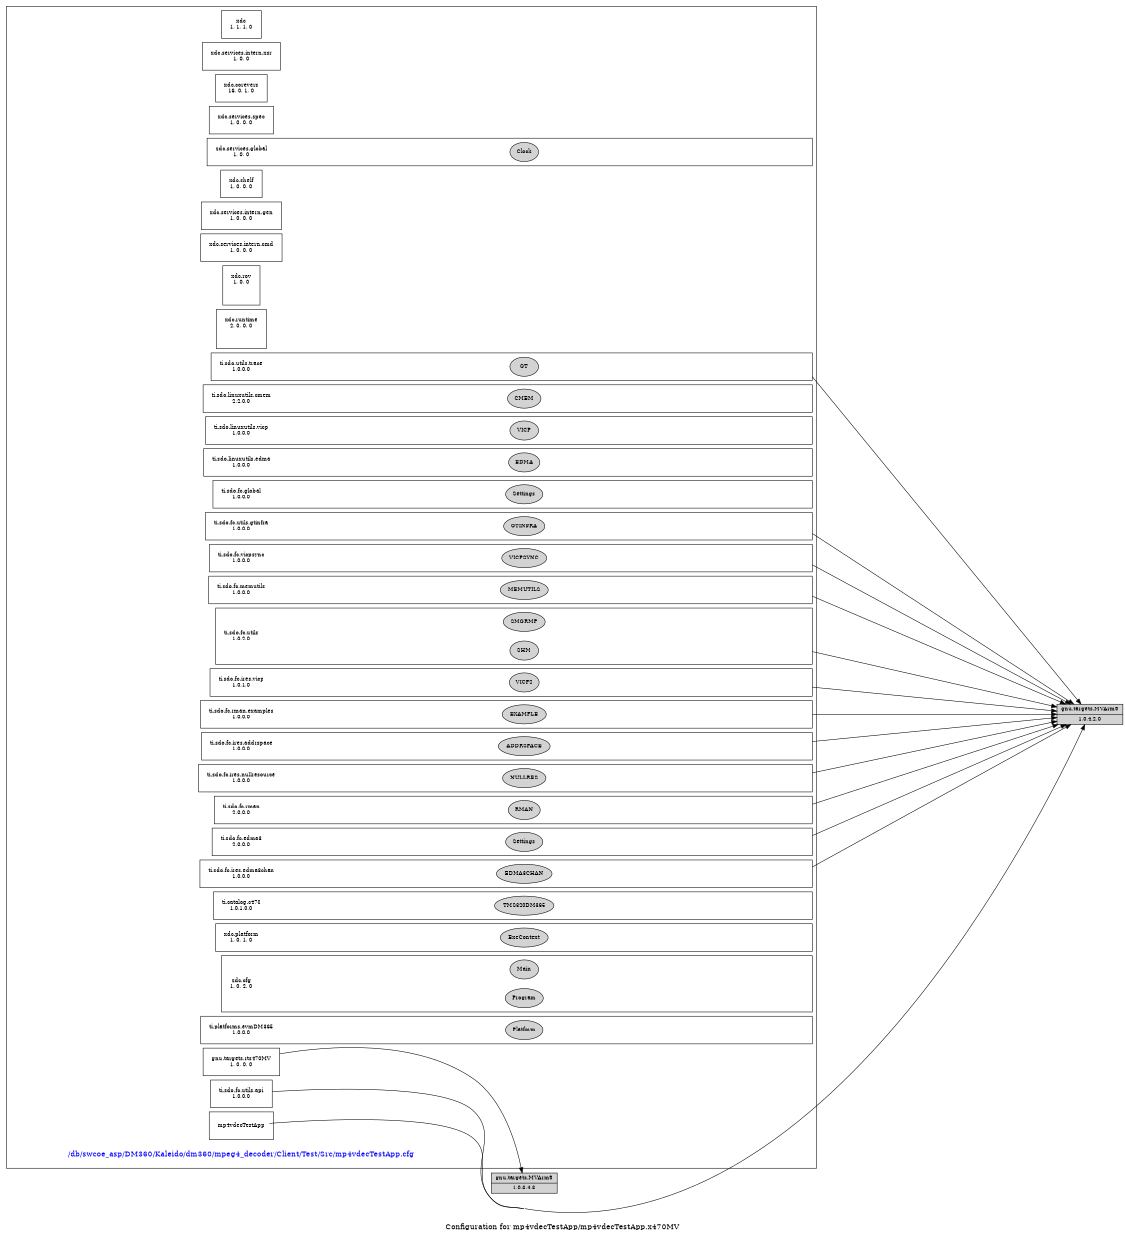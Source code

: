 digraph configuration {
    size="7.5,10";
    rankdir=LR;
    ranksep=".50 equally";
    concentrate=true;
    compound=true;
    label="\nConfiguration for mp4vdecTestApp/mp4vdecTestApp.x470MV"
  node [font=Helvetica, fontsize=14, fontcolor=black];  subgraph cluster0 {label=""; __cfg [label="/db/swcoe_asp/DM360/Kaleido/dm360/mpeg4_decoder/Client/Test/Src/mp4vdecTestApp.cfg", color=white, fontcolor=blue];
    node [font=Helvetica, fontsize=10];    subgraph cluster1 {
        label="";
        xdc__top [shape=box,label="xdc\n1, 1, 1, 0", color=white];
    }
    subgraph cluster2 {
        label="";
        xdc_corevers__top [shape=box,label="xdc.corevers\n16, 0, 1, 0", color=white];
    }
    subgraph cluster3 {
        label="";
        xdc_services_global__top [shape=box,label="xdc.services.global\n1, 0, 0", color=white];
        xdc_services_global__bot [shape=point,label="", style=invis];
        xdc_services_global_Clock [style=filled,fillcolor=lightgray, label="Clock"];
        xdc_services_global__top -> xdc_services_global_Clock[style=invis];
        xdc_services_global_Clock -> xdc_services_global__bot[style=invis];
    }
    subgraph cluster4 {
        label="";
        xdc_shelf__top [shape=box,label="xdc.shelf\n1, 0, 0, 0", color=white];
    }
    subgraph cluster5 {
        label="";
        xdc_services_spec__top [shape=box,label="xdc.services.spec\n1, 0, 0, 0", color=white];
    }
    subgraph cluster6 {
        label="";
        xdc_services_intern_xsr__top [shape=box,label="xdc.services.intern.xsr\n1, 0, 0", color=white];
    }
    subgraph cluster7 {
        label="";
        xdc_services_intern_gen__top [shape=box,label="xdc.services.intern.gen\n1, 0, 0, 0", color=white];
    }
    subgraph cluster8 {
        label="";
        xdc_services_intern_cmd__top [shape=box,label="xdc.services.intern.cmd\n1, 0, 0, 0", color=white];
    }
    subgraph cluster9 {
        label="";
        xdc_rov__top [shape=box,label="xdc.rov\n1, 0, 0", color=white];
        xdc_rov__bot [shape=point,label="", style=invis];
    }
    subgraph cluster10 {
        label="";
        xdc_runtime__top [shape=box,label="xdc.runtime\n2, 0, 0, 0", color=white];
        xdc_runtime__bot [shape=point,label="", style=invis];
    }
    subgraph cluster11 {
        label="";
        gnu_targets_rts470MV__top [shape=box,label="gnu.targets.rts470MV\n1, 0, 0, 0", color=white];
    }
    subgraph cluster12 {
        label="";
        ti_sdo_utils_trace__top [shape=box,label="ti.sdo.utils.trace\n1,0,0,0", color=white];
        ti_sdo_utils_trace__bot [shape=point,label="", style=invis];
        ti_sdo_utils_trace_GT [style=filled,fillcolor=lightgray, label="GT"];
        ti_sdo_utils_trace__top -> ti_sdo_utils_trace_GT[style=invis];
        ti_sdo_utils_trace_GT -> ti_sdo_utils_trace__bot[style=invis];
    }
    subgraph cluster13 {
        label="";
        ti_sdo_linuxutils_cmem__top [shape=box,label="ti.sdo.linuxutils.cmem\n2,2,0,0", color=white];
        ti_sdo_linuxutils_cmem__bot [shape=point,label="", style=invis];
        ti_sdo_linuxutils_cmem_CMEM [style=filled,fillcolor=lightgray, label="CMEM"];
        ti_sdo_linuxutils_cmem__top -> ti_sdo_linuxutils_cmem_CMEM[style=invis];
        ti_sdo_linuxutils_cmem_CMEM -> ti_sdo_linuxutils_cmem__bot[style=invis];
    }
    subgraph cluster14 {
        label="";
        ti_sdo_linuxutils_vicp__top [shape=box,label="ti.sdo.linuxutils.vicp\n1,0,0,0", color=white];
        ti_sdo_linuxutils_vicp__bot [shape=point,label="", style=invis];
        ti_sdo_linuxutils_vicp_VICP [style=filled,fillcolor=lightgray, label="VICP"];
        ti_sdo_linuxutils_vicp__top -> ti_sdo_linuxutils_vicp_VICP[style=invis];
        ti_sdo_linuxutils_vicp_VICP -> ti_sdo_linuxutils_vicp__bot[style=invis];
    }
    subgraph cluster15 {
        label="";
        ti_sdo_linuxutils_edma__top [shape=box,label="ti.sdo.linuxutils.edma\n1,0,0,0", color=white];
        ti_sdo_linuxutils_edma__bot [shape=point,label="", style=invis];
        ti_sdo_linuxutils_edma_EDMA [style=filled,fillcolor=lightgray, label="EDMA"];
        ti_sdo_linuxutils_edma__top -> ti_sdo_linuxutils_edma_EDMA[style=invis];
        ti_sdo_linuxutils_edma_EDMA -> ti_sdo_linuxutils_edma__bot[style=invis];
    }
    subgraph cluster16 {
        label="";
        ti_sdo_fc_global__top [shape=box,label="ti.sdo.fc.global\n1,0,0,0", color=white];
        ti_sdo_fc_global__bot [shape=point,label="", style=invis];
        ti_sdo_fc_global_Settings [style=filled,fillcolor=lightgray, label="Settings"];
        ti_sdo_fc_global__top -> ti_sdo_fc_global_Settings[style=invis];
        ti_sdo_fc_global_Settings -> ti_sdo_fc_global__bot[style=invis];
    }
    subgraph cluster17 {
        label="";
        ti_sdo_fc_utils_gtinfra__top [shape=box,label="ti.sdo.fc.utils.gtinfra\n1,0,0,0", color=white];
        ti_sdo_fc_utils_gtinfra__bot [shape=point,label="", style=invis];
        ti_sdo_fc_utils_gtinfra_GTINFRA [style=filled,fillcolor=lightgray, label="GTINFRA"];
        ti_sdo_fc_utils_gtinfra__top -> ti_sdo_fc_utils_gtinfra_GTINFRA[style=invis];
        ti_sdo_fc_utils_gtinfra_GTINFRA -> ti_sdo_fc_utils_gtinfra__bot[style=invis];
    }
    subgraph cluster18 {
        label="";
        ti_sdo_fc_vicpsync__top [shape=box,label="ti.sdo.fc.vicpsync\n1,0,0,0", color=white];
        ti_sdo_fc_vicpsync__bot [shape=point,label="", style=invis];
        ti_sdo_fc_vicpsync_VICPSYNC [style=filled,fillcolor=lightgray, label="VICPSYNC"];
        ti_sdo_fc_vicpsync__top -> ti_sdo_fc_vicpsync_VICPSYNC[style=invis];
        ti_sdo_fc_vicpsync_VICPSYNC -> ti_sdo_fc_vicpsync__bot[style=invis];
    }
    subgraph cluster19 {
        label="";
        ti_sdo_fc_memutils__top [shape=box,label="ti.sdo.fc.memutils\n1,0,0,0", color=white];
        ti_sdo_fc_memutils__bot [shape=point,label="", style=invis];
        ti_sdo_fc_memutils_MEMUTILS [style=filled,fillcolor=lightgray, label="MEMUTILS"];
        ti_sdo_fc_memutils__top -> ti_sdo_fc_memutils_MEMUTILS[style=invis];
        ti_sdo_fc_memutils_MEMUTILS -> ti_sdo_fc_memutils__bot[style=invis];
    }
    subgraph cluster20 {
        label="";
        ti_sdo_fc_utils__top [shape=box,label="ti.sdo.fc.utils\n1,0,2,0", color=white];
        ti_sdo_fc_utils__bot [shape=point,label="", style=invis];
        ti_sdo_fc_utils_SHM [style=filled,fillcolor=lightgray, label="SHM"];
        ti_sdo_fc_utils__top -> ti_sdo_fc_utils_SHM[style=invis];
        ti_sdo_fc_utils_SHM -> ti_sdo_fc_utils__bot[style=invis];
        ti_sdo_fc_utils_SMGRMP [style=filled,fillcolor=lightgray, label="SMGRMP"];
        ti_sdo_fc_utils__top -> ti_sdo_fc_utils_SMGRMP[style=invis];
        ti_sdo_fc_utils_SMGRMP -> ti_sdo_fc_utils__bot[style=invis];
    }
    subgraph cluster21 {
        label="";
        ti_sdo_fc_ires_vicp__top [shape=box,label="ti.sdo.fc.ires.vicp\n1,0,1,0", color=white];
        ti_sdo_fc_ires_vicp__bot [shape=point,label="", style=invis];
        ti_sdo_fc_ires_vicp_VICP2 [style=filled,fillcolor=lightgray, label="VICP2"];
        ti_sdo_fc_ires_vicp__top -> ti_sdo_fc_ires_vicp_VICP2[style=invis];
        ti_sdo_fc_ires_vicp_VICP2 -> ti_sdo_fc_ires_vicp__bot[style=invis];
    }
    subgraph cluster22 {
        label="";
        ti_sdo_fc_rman_examples__top [shape=box,label="ti.sdo.fc.rman.examples\n1,0,0,0", color=white];
        ti_sdo_fc_rman_examples__bot [shape=point,label="", style=invis];
        ti_sdo_fc_rman_examples_EXAMPLE [style=filled,fillcolor=lightgray, label="EXAMPLE"];
        ti_sdo_fc_rman_examples__top -> ti_sdo_fc_rman_examples_EXAMPLE[style=invis];
        ti_sdo_fc_rman_examples_EXAMPLE -> ti_sdo_fc_rman_examples__bot[style=invis];
    }
    subgraph cluster23 {
        label="";
        ti_sdo_fc_ires_addrspace__top [shape=box,label="ti.sdo.fc.ires.addrspace\n1,0,0,0", color=white];
        ti_sdo_fc_ires_addrspace__bot [shape=point,label="", style=invis];
        ti_sdo_fc_ires_addrspace_ADDRSPACE [style=filled,fillcolor=lightgray, label="ADDRSPACE"];
        ti_sdo_fc_ires_addrspace__top -> ti_sdo_fc_ires_addrspace_ADDRSPACE[style=invis];
        ti_sdo_fc_ires_addrspace_ADDRSPACE -> ti_sdo_fc_ires_addrspace__bot[style=invis];
    }
    subgraph cluster24 {
        label="";
        ti_sdo_fc_utils_api__top [shape=box,label="ti.sdo.fc.utils.api\n1,0,0,0", color=white];
    }
    subgraph cluster25 {
        label="";
        ti_sdo_fc_ires_nullresource__top [shape=box,label="ti.sdo.fc.ires.nullresource\n1,0,0,0", color=white];
        ti_sdo_fc_ires_nullresource__bot [shape=point,label="", style=invis];
        ti_sdo_fc_ires_nullresource_NULLRES [style=filled,fillcolor=lightgray, label="NULLRES"];
        ti_sdo_fc_ires_nullresource__top -> ti_sdo_fc_ires_nullresource_NULLRES[style=invis];
        ti_sdo_fc_ires_nullresource_NULLRES -> ti_sdo_fc_ires_nullresource__bot[style=invis];
    }
    subgraph cluster26 {
        label="";
        ti_sdo_fc_rman__top [shape=box,label="ti.sdo.fc.rman\n2,0,0,0", color=white];
        ti_sdo_fc_rman__bot [shape=point,label="", style=invis];
        ti_sdo_fc_rman_RMAN [style=filled,fillcolor=lightgray, label="RMAN"];
        ti_sdo_fc_rman__top -> ti_sdo_fc_rman_RMAN[style=invis];
        ti_sdo_fc_rman_RMAN -> ti_sdo_fc_rman__bot[style=invis];
    }
    subgraph cluster27 {
        label="";
        ti_sdo_fc_edma3__top [shape=box,label="ti.sdo.fc.edma3\n2,0,0,0", color=white];
        ti_sdo_fc_edma3__bot [shape=point,label="", style=invis];
        ti_sdo_fc_edma3_Settings [style=filled,fillcolor=lightgray, label="Settings"];
        ti_sdo_fc_edma3__top -> ti_sdo_fc_edma3_Settings[style=invis];
        ti_sdo_fc_edma3_Settings -> ti_sdo_fc_edma3__bot[style=invis];
    }
    subgraph cluster28 {
        label="";
        ti_sdo_fc_ires_edma3chan__top [shape=box,label="ti.sdo.fc.ires.edma3chan\n1,0,0,0", color=white];
        ti_sdo_fc_ires_edma3chan__bot [shape=point,label="", style=invis];
        ti_sdo_fc_ires_edma3chan_EDMA3CHAN [style=filled,fillcolor=lightgray, label="EDMA3CHAN"];
        ti_sdo_fc_ires_edma3chan__top -> ti_sdo_fc_ires_edma3chan_EDMA3CHAN[style=invis];
        ti_sdo_fc_ires_edma3chan_EDMA3CHAN -> ti_sdo_fc_ires_edma3chan__bot[style=invis];
    }
    subgraph cluster29 {
        label="";
        ti_catalog_c470__top [shape=box,label="ti.catalog.c470\n1,0,1,0,0", color=white];
        ti_catalog_c470__bot [shape=point,label="", style=invis];
        ti_catalog_c470_TMS320DM365 [style=filled,fillcolor=lightgray, label="TMS320DM365"];
        ti_catalog_c470__top -> ti_catalog_c470_TMS320DM365[style=invis];
        ti_catalog_c470_TMS320DM365 -> ti_catalog_c470__bot[style=invis];
    }
    subgraph cluster30 {
        label="";
        xdc_platform__top [shape=box,label="xdc.platform\n1, 0, 1, 0", color=white];
        xdc_platform__bot [shape=point,label="", style=invis];
        xdc_platform_ExeContext [style=filled,fillcolor=lightgray, label="ExeContext"];
        xdc_platform__top -> xdc_platform_ExeContext[style=invis];
        xdc_platform_ExeContext -> xdc_platform__bot[style=invis];
    }
    subgraph cluster31 {
        label="";
        xdc_cfg__top [shape=box,label="xdc.cfg\n1, 0, 2, 0", color=white];
        xdc_cfg__bot [shape=point,label="", style=invis];
        xdc_cfg_Program [style=filled,fillcolor=lightgray, label="Program"];
        xdc_cfg__top -> xdc_cfg_Program[style=invis];
        xdc_cfg_Program -> xdc_cfg__bot[style=invis];
        xdc_cfg_Main [style=filled,fillcolor=lightgray, label="Main"];
        xdc_cfg__top -> xdc_cfg_Main[style=invis];
        xdc_cfg_Main -> xdc_cfg__bot[style=invis];
    }
    subgraph cluster32 {
        label="";
        ti_platforms_evmDM365__top [shape=box,label="ti.platforms.evmDM365\n1,0,0,0", color=white];
        ti_platforms_evmDM365__bot [shape=point,label="", style=invis];
        ti_platforms_evmDM365_Platform [style=filled,fillcolor=lightgray, label="Platform"];
        ti_platforms_evmDM365__top -> ti_platforms_evmDM365_Platform[style=invis];
        ti_platforms_evmDM365_Platform -> ti_platforms_evmDM365__bot[style=invis];
    }
    subgraph cluster33 {
        label="";
        mp4vdecTestApp__top [shape=box,label="mp4vdecTestApp\n", color=white];
    }
  }
  node [font=Helvetica, fontsize=10];
    gnu_targets_MVArm9__1_0_3__4_3 [shape=record,label="gnu.targets.MVArm9|1,0,3.4,3",style=filled, fillcolor=lightgrey];
    gnu_targets_rts470MV__top -> gnu_targets_MVArm9__1_0_3__4_3 [ltail=cluster11];
    gnu_targets_MVArm9__1_0_4__2_0 [shape=record,label="gnu.targets.MVArm9|1,0,4.2,0",style=filled, fillcolor=lightgrey];
    ti_sdo_utils_trace__bot -> gnu_targets_MVArm9__1_0_4__2_0 [ltail=cluster12];
    gnu_targets_MVArm9__1_0_4__2_0 [shape=record,label="gnu.targets.MVArm9|1,0,4.2,0",style=filled, fillcolor=lightgrey];
    ti_sdo_fc_utils_gtinfra__bot -> gnu_targets_MVArm9__1_0_4__2_0 [ltail=cluster17];
    gnu_targets_MVArm9__1_0_4__2_0 [shape=record,label="gnu.targets.MVArm9|1,0,4.2,0",style=filled, fillcolor=lightgrey];
    ti_sdo_fc_vicpsync__bot -> gnu_targets_MVArm9__1_0_4__2_0 [ltail=cluster18];
    gnu_targets_MVArm9__1_0_4__2_0 [shape=record,label="gnu.targets.MVArm9|1,0,4.2,0",style=filled, fillcolor=lightgrey];
    ti_sdo_fc_memutils__bot -> gnu_targets_MVArm9__1_0_4__2_0 [ltail=cluster19];
    gnu_targets_MVArm9__1_0_4__2_0 [shape=record,label="gnu.targets.MVArm9|1,0,4.2,0",style=filled, fillcolor=lightgrey];
    ti_sdo_fc_utils__bot -> gnu_targets_MVArm9__1_0_4__2_0 [ltail=cluster20];
    gnu_targets_MVArm9__1_0_4__2_0 [shape=record,label="gnu.targets.MVArm9|1,0,4.2,0",style=filled, fillcolor=lightgrey];
    ti_sdo_fc_ires_vicp__bot -> gnu_targets_MVArm9__1_0_4__2_0 [ltail=cluster21];
    gnu_targets_MVArm9__1_0_4__2_0 [shape=record,label="gnu.targets.MVArm9|1,0,4.2,0",style=filled, fillcolor=lightgrey];
    ti_sdo_fc_rman_examples__bot -> gnu_targets_MVArm9__1_0_4__2_0 [ltail=cluster22];
    gnu_targets_MVArm9__1_0_4__2_0 [shape=record,label="gnu.targets.MVArm9|1,0,4.2,0",style=filled, fillcolor=lightgrey];
    ti_sdo_fc_ires_addrspace__bot -> gnu_targets_MVArm9__1_0_4__2_0 [ltail=cluster23];
    gnu_targets_MVArm9__1_0_4__2_0 [shape=record,label="gnu.targets.MVArm9|1,0,4.2,0",style=filled, fillcolor=lightgrey];
    ti_sdo_fc_utils_api__top -> gnu_targets_MVArm9__1_0_4__2_0 [ltail=cluster24];
    gnu_targets_MVArm9__1_0_4__2_0 [shape=record,label="gnu.targets.MVArm9|1,0,4.2,0",style=filled, fillcolor=lightgrey];
    ti_sdo_fc_ires_nullresource__bot -> gnu_targets_MVArm9__1_0_4__2_0 [ltail=cluster25];
    gnu_targets_MVArm9__1_0_4__2_0 [shape=record,label="gnu.targets.MVArm9|1,0,4.2,0",style=filled, fillcolor=lightgrey];
    ti_sdo_fc_rman__bot -> gnu_targets_MVArm9__1_0_4__2_0 [ltail=cluster26];
    gnu_targets_MVArm9__1_0_4__2_0 [shape=record,label="gnu.targets.MVArm9|1,0,4.2,0",style=filled, fillcolor=lightgrey];
    ti_sdo_fc_edma3__bot -> gnu_targets_MVArm9__1_0_4__2_0 [ltail=cluster27];
    gnu_targets_MVArm9__1_0_4__2_0 [shape=record,label="gnu.targets.MVArm9|1,0,4.2,0",style=filled, fillcolor=lightgrey];
    ti_sdo_fc_ires_edma3chan__bot -> gnu_targets_MVArm9__1_0_4__2_0 [ltail=cluster28];
    gnu_targets_MVArm9__1_0_4__2_0 [shape=record,label="gnu.targets.MVArm9|1,0,4.2,0",style=filled, fillcolor=lightgrey];
    mp4vdecTestApp__top -> gnu_targets_MVArm9__1_0_4__2_0 [ltail=cluster33];
}
